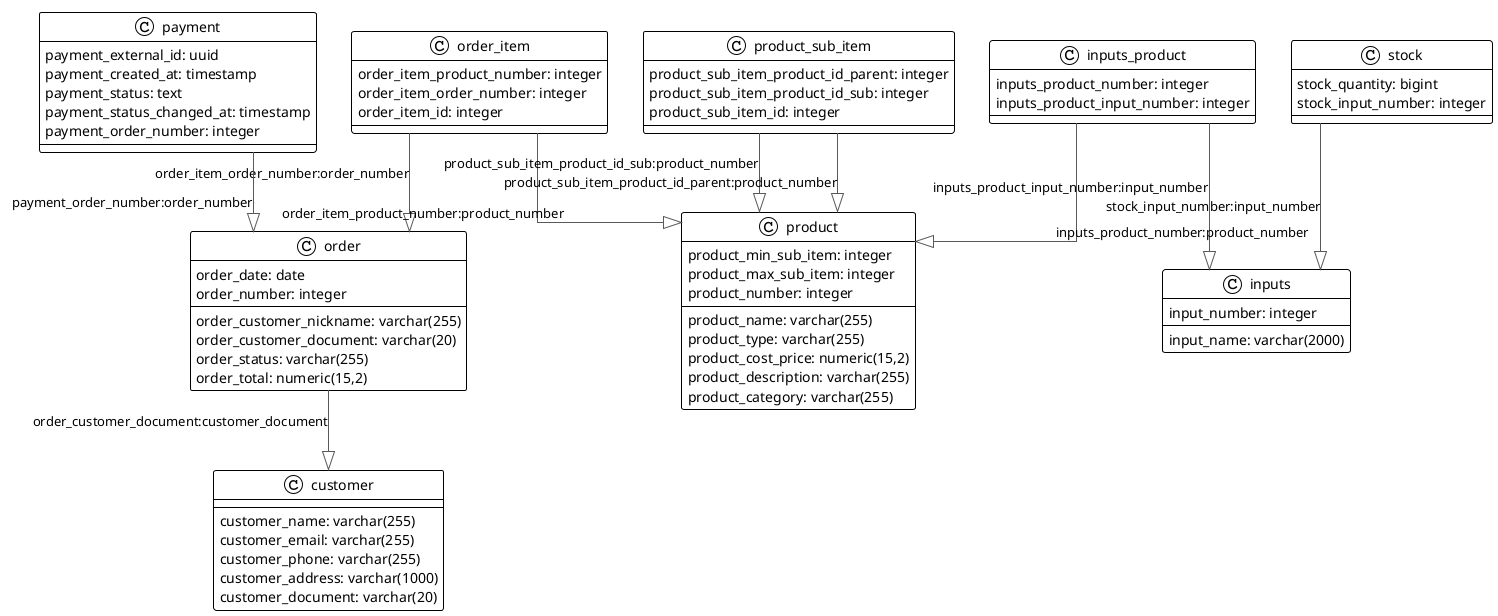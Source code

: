 @startuml

!theme plain
top to bottom direction
skinparam linetype ortho

class customer {
   customer_name: varchar(255)
   customer_email: varchar(255)
   customer_phone: varchar(255)
   customer_address: varchar(1000)
   customer_document: varchar(20)
}
class inputs {
   input_name: varchar(2000)
   input_number: integer
}
class inputs_product {
   inputs_product_number: integer
   inputs_product_input_number: integer
}
class order {
   order_date: date
   order_customer_nickname: varchar(255)
   order_customer_document: varchar(20)
   order_status: varchar(255)
   order_total: numeric(15,2)
   order_number: integer
}
class order_item {
   order_item_product_number: integer
   order_item_order_number: integer
   order_item_id: integer
}
class payment {
   payment_external_id: uuid
   payment_created_at: timestamp
   payment_status: text
   payment_status_changed_at: timestamp
   payment_order_number: integer
}
class product {
   product_name: varchar(255)
   product_type: varchar(255)
   product_cost_price: numeric(15,2)
   product_description: varchar(255)
   product_min_sub_item: integer
   product_max_sub_item: integer
   product_category: varchar(255)
   product_number: integer
}
class product_sub_item {
   product_sub_item_product_id_parent: integer
   product_sub_item_product_id_sub: integer
   product_sub_item_id: integer
}
class stock {
   stock_quantity: bigint
   stock_input_number: integer
}

inputs_product    -[#595959,plain]-^  inputs           : "inputs_product_input_number:input_number"
inputs_product    -[#595959,plain]-^  product          : "inputs_product_number:product_number"
order             -[#595959,plain]-^  customer         : "order_customer_document:customer_document"
order_item        -[#595959,plain]-^  order            : "order_item_order_number:order_number"
order_item        -[#595959,plain]-^  product          : "order_item_product_number:product_number"
payment           -[#595959,plain]-^  order            : "payment_order_number:order_number"
product_sub_item  -[#595959,plain]-^  product          : "product_sub_item_product_id_sub:product_number"
product_sub_item  -[#595959,plain]-^  product          : "product_sub_item_product_id_parent:product_number"
stock             -[#595959,plain]-^  inputs           : "stock_input_number:input_number"
@enduml
